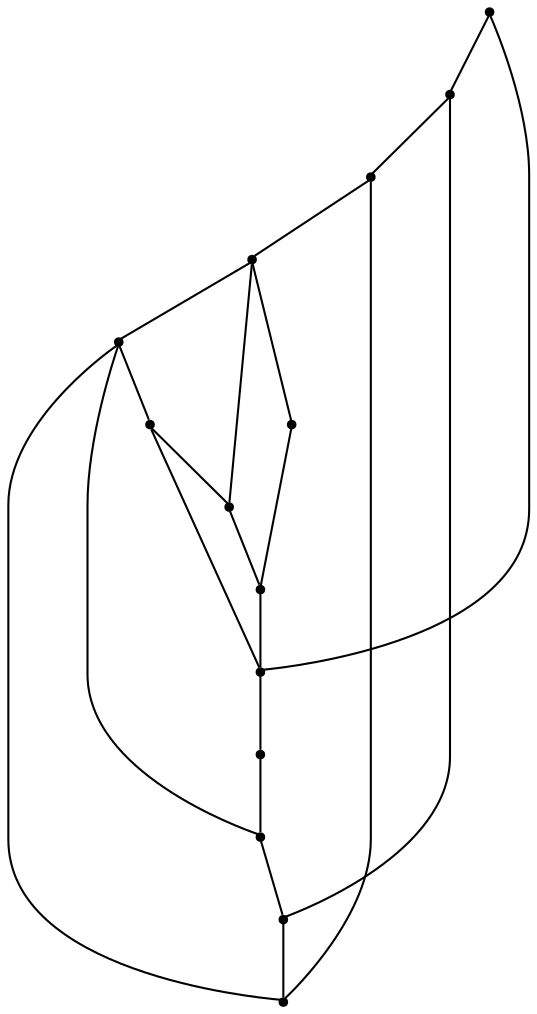graph {
  node [shape=point,comment="{\"directed\":false,\"doi\":\"10.1007/978-3-030-35802-0_30\",\"figure\":\"5 (2)\"}"]

  v0 [pos="1411.8436547649708,517.8572409742562"]
  v1 [pos="1311.4401503451068,317.04849637290636"]
  v2 [pos="1311.4401503451068,417.45083386915314"]
  v3 [pos="1211.0366459252432,276.88425481721185"]
  v4 [pos="1311.4401503451068,477.6970690274181"]
  v5 [pos="1311.4401503451068,558.0214825299507"]
  v6 [pos="1271.279613379642,337.13074432603025"]
  v7 [pos="1271.2796133796421,638.3458960324833"]
  v8 [pos="1251.1952116497594,377.290661922315"]
  v9 [pos="1251.1952116497591,497.7749930211323"]
  v10 [pos="1190.950209365994,417.45083386915314"]
  v11 [pos="1150.79158005306,337.13074432603037"]
  v12 [pos="1150.79158005306,497.7749930211323"]
  v13 [pos="1110.626846252027,417.45083386915314"]

  v0 -- v1 [id="-1",pos="1411.8436547649708,517.8572409742562 1311.4401503451068,317.04849637290636 1311.4401503451068,317.04849637290636 1311.4401503451068,317.04849637290636"]
  v13 -- v12 [id="-2",pos="1110.626846252027,417.45083386915314 1150.79158005306,497.7749930211323 1150.79158005306,497.7749930211323 1150.79158005306,497.7749930211323"]
  v12 -- v7 [id="-3",pos="1150.79158005306,497.7749930211323 1271.2796133796421,638.3458960324833 1271.2796133796421,638.3458960324833 1271.2796133796421,638.3458960324833"]
  v11 -- v10 [id="-4",pos="1150.79158005306,337.13074432603037 1190.950209365994,417.45083386915314 1190.950209365994,417.45083386915314 1190.950209365994,417.45083386915314"]
  v11 -- v8 [id="-5",pos="1150.79158005306,337.13074432603037 1251.1952116497594,377.290661922315 1251.1952116497594,377.290661922315 1251.1952116497594,377.290661922315"]
  v11 -- v13 [id="-6",pos="1150.79158005306,337.13074432603037 1110.626846252027,417.45083386915314 1110.626846252027,417.45083386915314 1110.626846252027,417.45083386915314"]
  v10 -- v12 [id="-7",pos="1190.950209365994,417.45083386915314 1150.79158005306,497.7749930211323 1150.79158005306,497.7749930211323 1150.79158005306,497.7749930211323"]
  v3 -- v11 [id="-8",pos="1211.0366459252432,276.88425481721185 1150.79158005306,337.13074432603037 1150.79158005306,337.13074432603037 1150.79158005306,337.13074432603037"]
  v9 -- v10 [id="-9",pos="1251.1952116497591,497.7749930211323 1190.950209365994,417.45083386915314 1190.950209365994,417.45083386915314 1190.950209365994,417.45083386915314"]
  v9 -- v7 [id="-10",pos="1251.1952116497591,497.7749930211323 1271.2796133796421,638.3458960324833 1271.2796133796421,638.3458960324833 1271.2796133796421,638.3458960324833"]
  v8 -- v4 [id="-11",pos="1251.1952116497594,377.290661922315 1311.4401503451068,477.6970690274181 1311.4401503451068,477.6970690274181 1311.4401503451068,477.6970690274181"]
  v8 -- v9 [id="-12",pos="1251.1952116497594,377.290661922315 1251.1952116497591,497.7749930211323 1251.1952116497591,497.7749930211323 1251.1952116497591,497.7749930211323"]
  v7 -- v0 [id="-13",pos="1271.2796133796421,638.3458960324833 1411.8436547649708,517.8572409742562 1411.8436547649708,517.8572409742562 1411.8436547649708,517.8572409742562"]
  v7 -- v5 [id="-14",pos="1271.2796133796421,638.3458960324833 1311.4401503451068,558.0214825299507 1311.4401503451068,558.0214825299507 1311.4401503451068,558.0214825299507"]
  v6 -- v8 [id="-15",pos="1271.279613379642,337.13074432603025 1251.1952116497594,377.290661922315 1251.1952116497594,377.290661922315 1251.1952116497594,377.290661922315"]
  v6 -- v3 [id="-16",pos="1271.279613379642,337.13074432603025 1211.0366459252432,276.88425481721185 1211.0366459252432,276.88425481721185 1211.0366459252432,276.88425481721185"]
  v5 -- v4 [id="-18",pos="1311.4401503451068,558.0214825299507 1311.4401503451068,477.6970690274181 1311.4401503451068,477.6970690274181 1311.4401503451068,477.6970690274181"]
  v4 -- v2 [id="-19",pos="1311.4401503451068,477.6970690274181 1311.4401503451068,417.45083386915314 1311.4401503451068,417.45083386915314 1311.4401503451068,417.45083386915314"]
  v2 -- v6 [id="-20",pos="1311.4401503451068,417.45083386915314 1271.279613379642,337.13074432603025 1271.279613379642,337.13074432603025 1271.279613379642,337.13074432603025"]
  v1 -- v3 [id="-21",pos="1311.4401503451068,317.04849637290636 1211.0366459252432,276.88425481721185 1211.0366459252432,276.88425481721185 1211.0366459252432,276.88425481721185"]
  v2 -- v1 [id="-24",pos="1311.4401503451068,417.45083386915314 1311.4401503451068,317.04849637290636 1311.4401503451068,317.04849637290636 1311.4401503451068,317.04849637290636"]
}